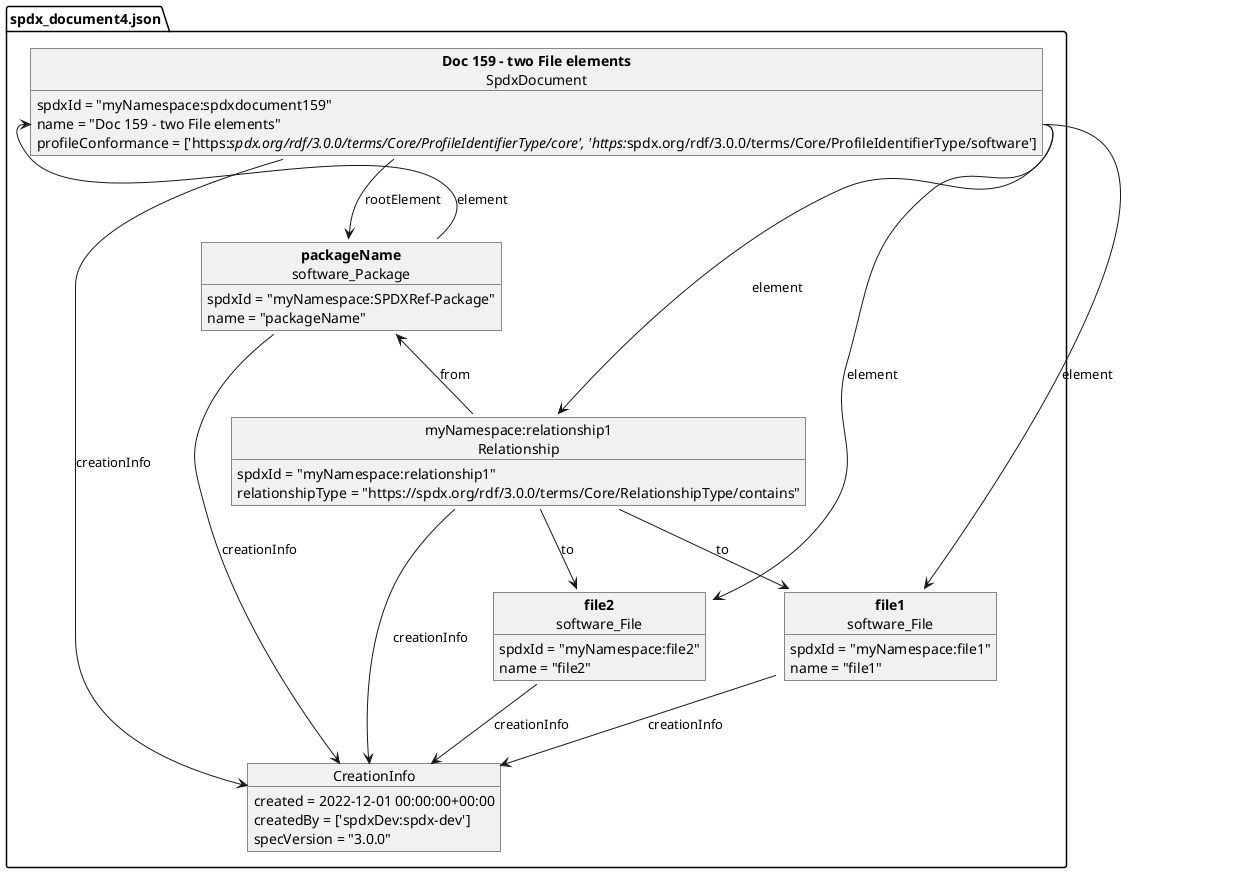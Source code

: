 @startuml
Package "spdx_document4.json" as 338ef599ae24cb210bb49ca2460c3f84 {
object "<b>file2</b>\nsoftware_File" as 338ef599ae24cb210bb49ca2460c3f84_o1
object "CreationInfo" as 338ef599ae24cb210bb49ca2460c3f84_o2
object "<b>file1</b>\nsoftware_File" as 338ef599ae24cb210bb49ca2460c3f84_o3
object "<b>packageName</b>\nsoftware_Package" as 338ef599ae24cb210bb49ca2460c3f84_o4
object "<b>Doc 159 - two File elements</b>\nSpdxDocument" as 338ef599ae24cb210bb49ca2460c3f84_o5
object "myNamespace:relationship1\nRelationship" as 338ef599ae24cb210bb49ca2460c3f84_o6
}
338ef599ae24cb210bb49ca2460c3f84_o1 : spdxId = "myNamespace:file2"
338ef599ae24cb210bb49ca2460c3f84_o2 : created = 2022-12-01 00:00:00+00:00
338ef599ae24cb210bb49ca2460c3f84_o2 : createdBy = ['spdxDev:spdx-dev']
338ef599ae24cb210bb49ca2460c3f84_o2 : specVersion = "3.0.0"
338ef599ae24cb210bb49ca2460c3f84_o1::creationInfo --> 338ef599ae24cb210bb49ca2460c3f84_o2 : creationInfo
338ef599ae24cb210bb49ca2460c3f84_o1 : name = "file2"
338ef599ae24cb210bb49ca2460c3f84_o3 : spdxId = "myNamespace:file1"
338ef599ae24cb210bb49ca2460c3f84_o3::creationInfo --> 338ef599ae24cb210bb49ca2460c3f84_o2 : creationInfo
338ef599ae24cb210bb49ca2460c3f84_o3 : name = "file1"
338ef599ae24cb210bb49ca2460c3f84_o4 : spdxId = "myNamespace:SPDXRef-Package"
338ef599ae24cb210bb49ca2460c3f84_o4::creationInfo --> 338ef599ae24cb210bb49ca2460c3f84_o2 : creationInfo
338ef599ae24cb210bb49ca2460c3f84_o4 : name = "packageName"
338ef599ae24cb210bb49ca2460c3f84_o5 : spdxId = "myNamespace:spdxdocument159"
338ef599ae24cb210bb49ca2460c3f84_o5::creationInfo --> 338ef599ae24cb210bb49ca2460c3f84_o2 : creationInfo
338ef599ae24cb210bb49ca2460c3f84_o5 : name = "Doc 159 - two File elements"
338ef599ae24cb210bb49ca2460c3f84_o5::element --> 338ef599ae24cb210bb49ca2460c3f84_o4 : element
338ef599ae24cb210bb49ca2460c3f84_o5::element --> 338ef599ae24cb210bb49ca2460c3f84_o3 : element
338ef599ae24cb210bb49ca2460c3f84_o5::element --> 338ef599ae24cb210bb49ca2460c3f84_o1 : element
338ef599ae24cb210bb49ca2460c3f84_o6 : spdxId = "myNamespace:relationship1"
338ef599ae24cb210bb49ca2460c3f84_o6::creationInfo --> 338ef599ae24cb210bb49ca2460c3f84_o2 : creationInfo
338ef599ae24cb210bb49ca2460c3f84_o4 <-- 338ef599ae24cb210bb49ca2460c3f84_o6::from : from
338ef599ae24cb210bb49ca2460c3f84_o6 : relationshipType = "https://spdx.org/rdf/3.0.0/terms/Core/RelationshipType/contains"
338ef599ae24cb210bb49ca2460c3f84_o6::to --> 338ef599ae24cb210bb49ca2460c3f84_o3 : to
338ef599ae24cb210bb49ca2460c3f84_o6::to --> 338ef599ae24cb210bb49ca2460c3f84_o1 : to
338ef599ae24cb210bb49ca2460c3f84_o5::element --> 338ef599ae24cb210bb49ca2460c3f84_o6 : element
338ef599ae24cb210bb49ca2460c3f84_o5 : profileConformance = ['https://spdx.org/rdf/3.0.0/terms/Core/ProfileIdentifierType/core', 'https://spdx.org/rdf/3.0.0/terms/Core/ProfileIdentifierType/software']
338ef599ae24cb210bb49ca2460c3f84_o5::rootElement --> 338ef599ae24cb210bb49ca2460c3f84_o4 : rootElement
@enduml

